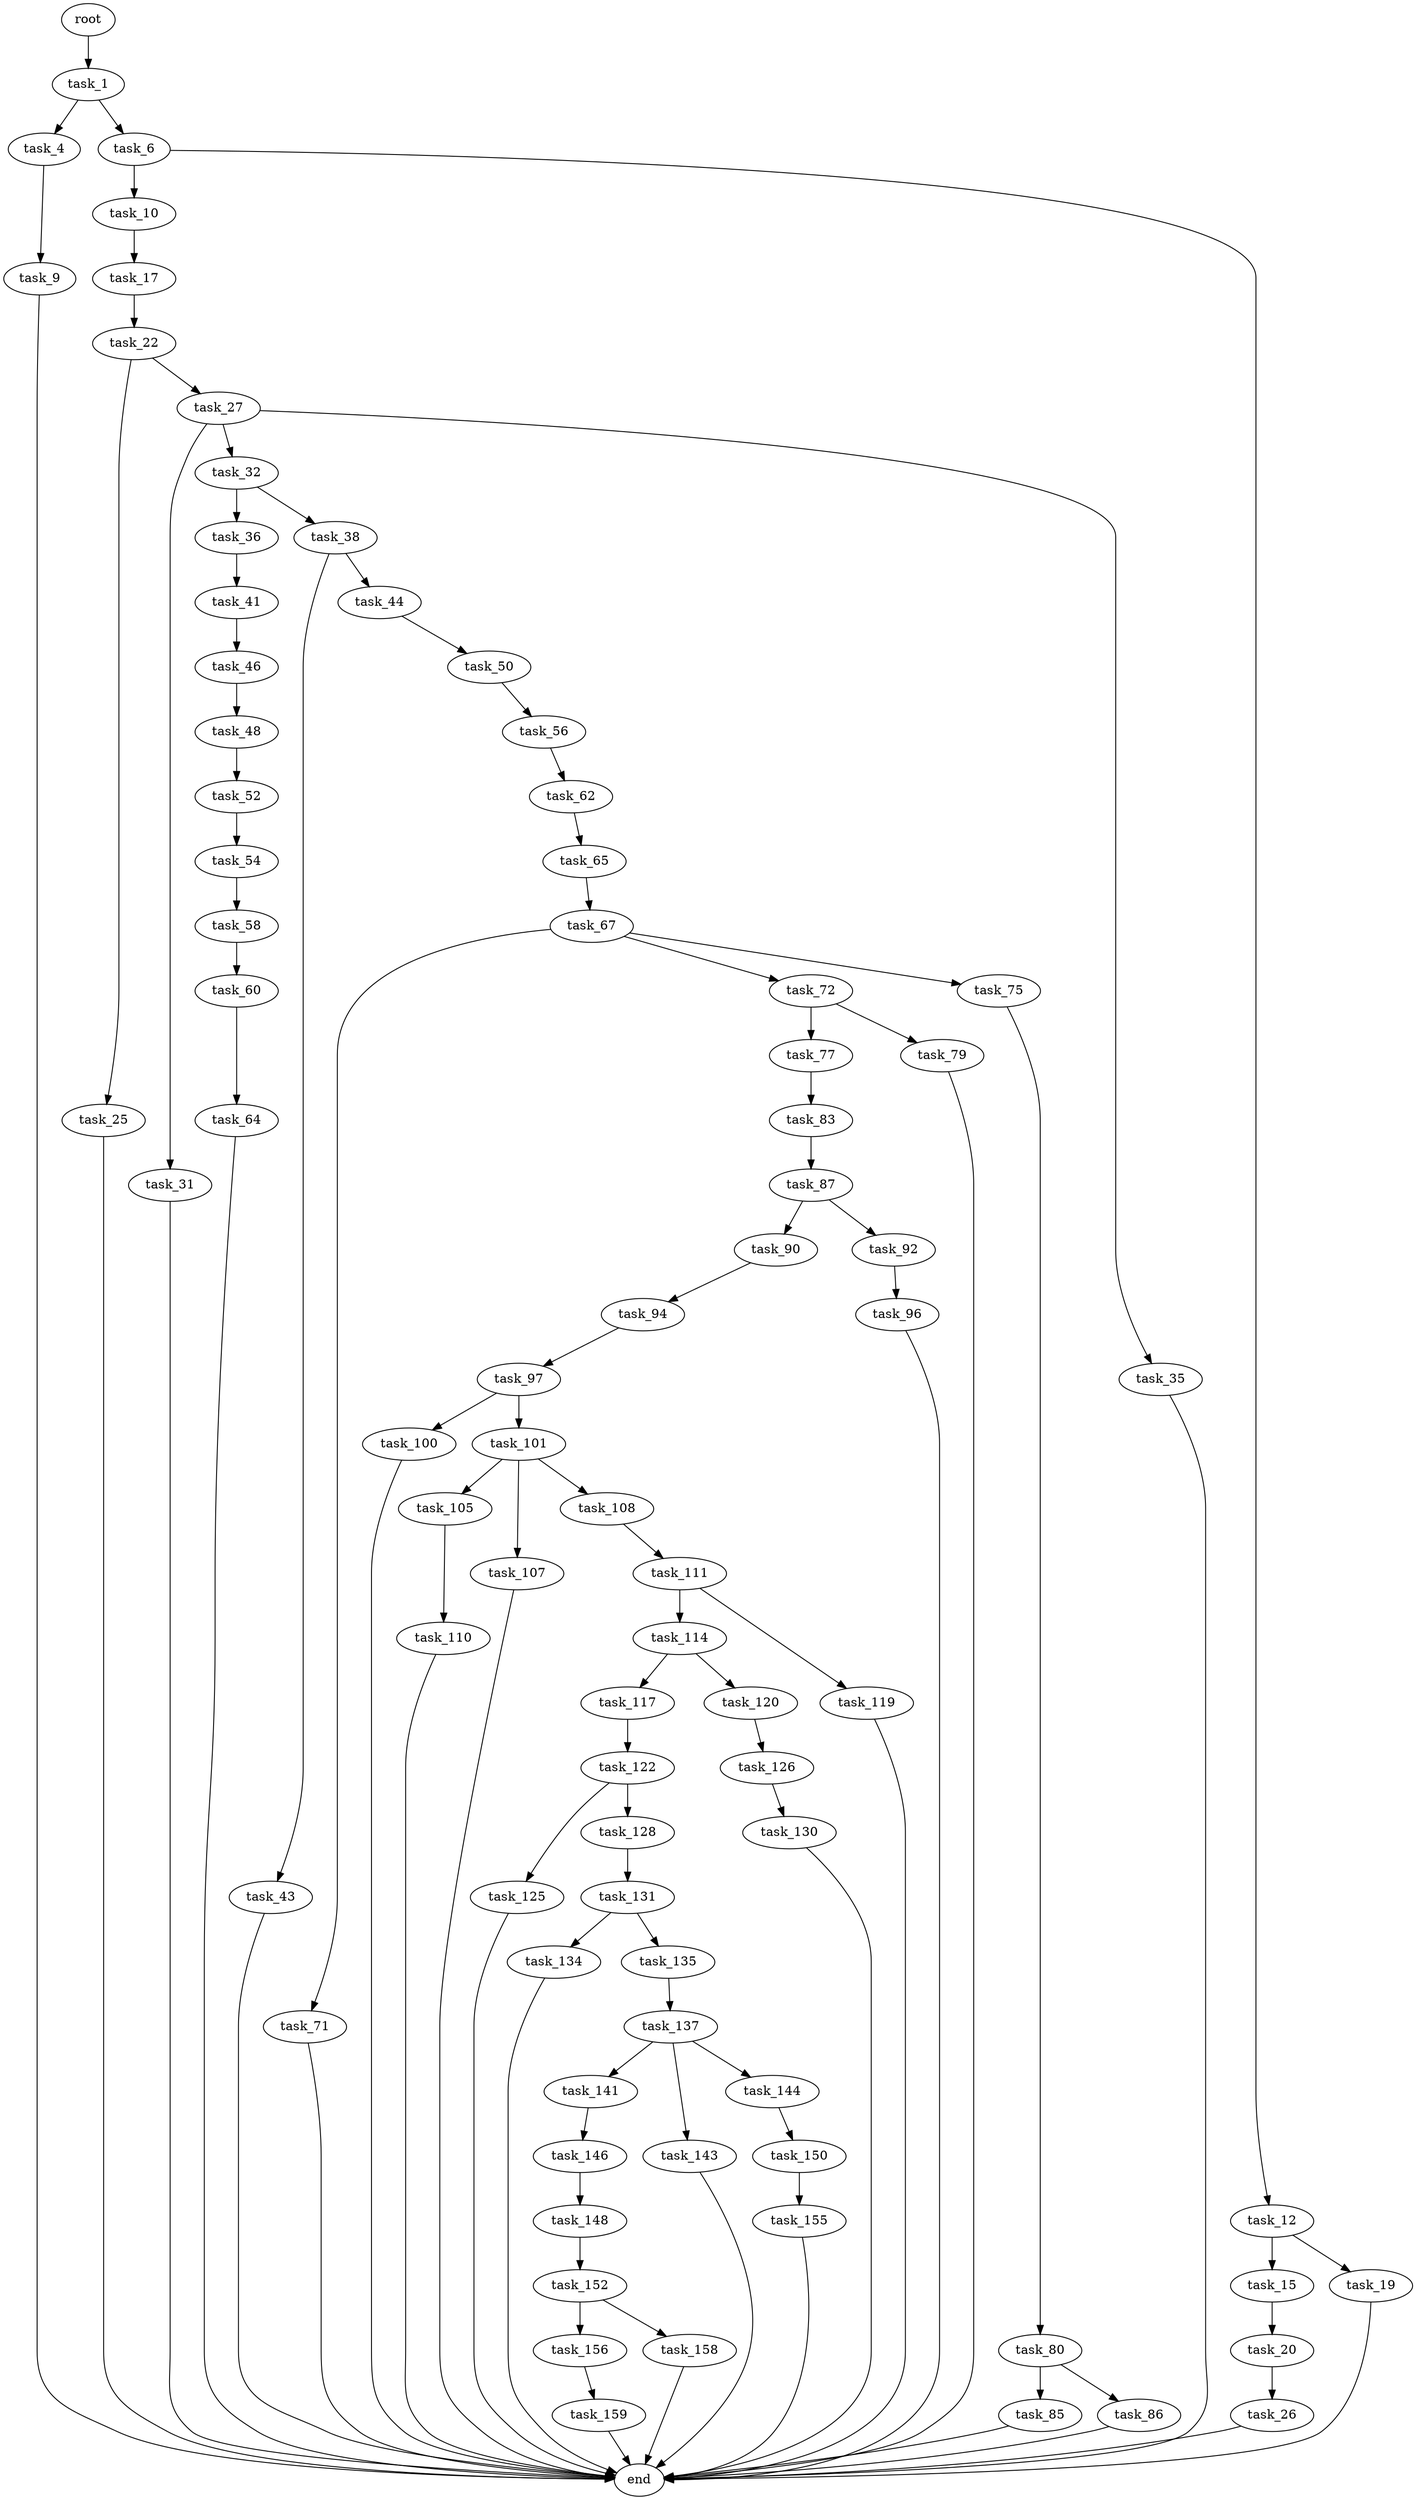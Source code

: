 digraph G {
  root [size="0.000000"];
  task_1 [size="8203338224.000000"];
  task_4 [size="1073741824000.000000"];
  task_6 [size="468758873046.000000"];
  task_9 [size="7605638496.000000"];
  task_10 [size="937660680.000000"];
  task_12 [size="41500871494.000000"];
  end [size="0.000000"];
  task_17 [size="231928233984.000000"];
  task_15 [size="27533478382.000000"];
  task_19 [size="6096021348.000000"];
  task_20 [size="325807475684.000000"];
  task_22 [size="397551353531.000000"];
  task_26 [size="782757789696.000000"];
  task_25 [size="403802765654.000000"];
  task_27 [size="25770625578.000000"];
  task_31 [size="933916600.000000"];
  task_32 [size="134217728000.000000"];
  task_35 [size="1752136065.000000"];
  task_36 [size="24624075979.000000"];
  task_38 [size="45067497788.000000"];
  task_41 [size="782757789696.000000"];
  task_43 [size="266159147846.000000"];
  task_44 [size="13445547816.000000"];
  task_46 [size="425522109763.000000"];
  task_50 [size="564404149427.000000"];
  task_48 [size="8340955998.000000"];
  task_52 [size="134217728000.000000"];
  task_56 [size="368293445632.000000"];
  task_54 [size="211656473561.000000"];
  task_58 [size="231928233984.000000"];
  task_62 [size="231928233984.000000"];
  task_60 [size="34000029536.000000"];
  task_64 [size="10980926408.000000"];
  task_65 [size="98269804073.000000"];
  task_67 [size="28991029248.000000"];
  task_71 [size="1229252002958.000000"];
  task_72 [size="1211928008.000000"];
  task_75 [size="5907562378.000000"];
  task_77 [size="423794437298.000000"];
  task_79 [size="250787249908.000000"];
  task_80 [size="28765244688.000000"];
  task_83 [size="228734445549.000000"];
  task_85 [size="23846948790.000000"];
  task_86 [size="72129598753.000000"];
  task_87 [size="692870242737.000000"];
  task_90 [size="161899347114.000000"];
  task_92 [size="1761055406.000000"];
  task_94 [size="15831617302.000000"];
  task_96 [size="25750782054.000000"];
  task_97 [size="68719476736.000000"];
  task_100 [size="2678278645.000000"];
  task_101 [size="134217728000.000000"];
  task_105 [size="16169579162.000000"];
  task_107 [size="134217728000.000000"];
  task_108 [size="35232248397.000000"];
  task_110 [size="96754351305.000000"];
  task_111 [size="469129828180.000000"];
  task_114 [size="936532219566.000000"];
  task_119 [size="305930948979.000000"];
  task_117 [size="19376732722.000000"];
  task_120 [size="770287750336.000000"];
  task_122 [size="21615066186.000000"];
  task_126 [size="1073741824000.000000"];
  task_125 [size="1073741824000.000000"];
  task_128 [size="10988072884.000000"];
  task_130 [size="90994716387.000000"];
  task_131 [size="10647886902.000000"];
  task_134 [size="99670516802.000000"];
  task_135 [size="376108837057.000000"];
  task_137 [size="148912055585.000000"];
  task_141 [size="68719476736.000000"];
  task_143 [size="3648674850.000000"];
  task_144 [size="108314026992.000000"];
  task_146 [size="28991029248.000000"];
  task_150 [size="68719476736.000000"];
  task_148 [size="2347727772.000000"];
  task_152 [size="31573741364.000000"];
  task_155 [size="5870488281.000000"];
  task_156 [size="7474444419.000000"];
  task_158 [size="32073082624.000000"];
  task_159 [size="2345198818.000000"];

  root -> task_1 [size="1.000000"];
  task_1 -> task_4 [size="134217728.000000"];
  task_1 -> task_6 [size="134217728.000000"];
  task_4 -> task_9 [size="838860800.000000"];
  task_6 -> task_10 [size="838860800.000000"];
  task_6 -> task_12 [size="838860800.000000"];
  task_9 -> end [size="1.000000"];
  task_10 -> task_17 [size="33554432.000000"];
  task_12 -> task_15 [size="33554432.000000"];
  task_12 -> task_19 [size="33554432.000000"];
  task_17 -> task_22 [size="301989888.000000"];
  task_15 -> task_20 [size="536870912.000000"];
  task_19 -> end [size="1.000000"];
  task_20 -> task_26 [size="679477248.000000"];
  task_22 -> task_25 [size="301989888.000000"];
  task_22 -> task_27 [size="301989888.000000"];
  task_26 -> end [size="1.000000"];
  task_25 -> end [size="1.000000"];
  task_27 -> task_31 [size="33554432.000000"];
  task_27 -> task_32 [size="33554432.000000"];
  task_27 -> task_35 [size="33554432.000000"];
  task_31 -> end [size="1.000000"];
  task_32 -> task_36 [size="209715200.000000"];
  task_32 -> task_38 [size="209715200.000000"];
  task_35 -> end [size="1.000000"];
  task_36 -> task_41 [size="411041792.000000"];
  task_38 -> task_43 [size="33554432.000000"];
  task_38 -> task_44 [size="33554432.000000"];
  task_41 -> task_46 [size="679477248.000000"];
  task_43 -> end [size="1.000000"];
  task_44 -> task_50 [size="301989888.000000"];
  task_46 -> task_48 [size="301989888.000000"];
  task_50 -> task_56 [size="411041792.000000"];
  task_48 -> task_52 [size="134217728.000000"];
  task_52 -> task_54 [size="209715200.000000"];
  task_56 -> task_62 [size="411041792.000000"];
  task_54 -> task_58 [size="209715200.000000"];
  task_58 -> task_60 [size="301989888.000000"];
  task_62 -> task_65 [size="301989888.000000"];
  task_60 -> task_64 [size="536870912.000000"];
  task_64 -> end [size="1.000000"];
  task_65 -> task_67 [size="209715200.000000"];
  task_67 -> task_71 [size="75497472.000000"];
  task_67 -> task_72 [size="75497472.000000"];
  task_67 -> task_75 [size="75497472.000000"];
  task_71 -> end [size="1.000000"];
  task_72 -> task_77 [size="134217728.000000"];
  task_72 -> task_79 [size="134217728.000000"];
  task_75 -> task_80 [size="134217728.000000"];
  task_77 -> task_83 [size="411041792.000000"];
  task_79 -> end [size="1.000000"];
  task_80 -> task_85 [size="679477248.000000"];
  task_80 -> task_86 [size="679477248.000000"];
  task_83 -> task_87 [size="209715200.000000"];
  task_85 -> end [size="1.000000"];
  task_86 -> end [size="1.000000"];
  task_87 -> task_90 [size="838860800.000000"];
  task_87 -> task_92 [size="838860800.000000"];
  task_90 -> task_94 [size="301989888.000000"];
  task_92 -> task_96 [size="75497472.000000"];
  task_94 -> task_97 [size="411041792.000000"];
  task_96 -> end [size="1.000000"];
  task_97 -> task_100 [size="134217728.000000"];
  task_97 -> task_101 [size="134217728.000000"];
  task_100 -> end [size="1.000000"];
  task_101 -> task_105 [size="209715200.000000"];
  task_101 -> task_107 [size="209715200.000000"];
  task_101 -> task_108 [size="209715200.000000"];
  task_105 -> task_110 [size="33554432.000000"];
  task_107 -> end [size="1.000000"];
  task_108 -> task_111 [size="679477248.000000"];
  task_110 -> end [size="1.000000"];
  task_111 -> task_114 [size="536870912.000000"];
  task_111 -> task_119 [size="536870912.000000"];
  task_114 -> task_117 [size="679477248.000000"];
  task_114 -> task_120 [size="679477248.000000"];
  task_119 -> end [size="1.000000"];
  task_117 -> task_122 [size="536870912.000000"];
  task_120 -> task_126 [size="536870912.000000"];
  task_122 -> task_125 [size="679477248.000000"];
  task_122 -> task_128 [size="679477248.000000"];
  task_126 -> task_130 [size="838860800.000000"];
  task_125 -> end [size="1.000000"];
  task_128 -> task_131 [size="838860800.000000"];
  task_130 -> end [size="1.000000"];
  task_131 -> task_134 [size="209715200.000000"];
  task_131 -> task_135 [size="209715200.000000"];
  task_134 -> end [size="1.000000"];
  task_135 -> task_137 [size="411041792.000000"];
  task_137 -> task_141 [size="411041792.000000"];
  task_137 -> task_143 [size="411041792.000000"];
  task_137 -> task_144 [size="411041792.000000"];
  task_141 -> task_146 [size="134217728.000000"];
  task_143 -> end [size="1.000000"];
  task_144 -> task_150 [size="134217728.000000"];
  task_146 -> task_148 [size="75497472.000000"];
  task_150 -> task_155 [size="134217728.000000"];
  task_148 -> task_152 [size="75497472.000000"];
  task_152 -> task_156 [size="536870912.000000"];
  task_152 -> task_158 [size="536870912.000000"];
  task_155 -> end [size="1.000000"];
  task_156 -> task_159 [size="301989888.000000"];
  task_158 -> end [size="1.000000"];
  task_159 -> end [size="1.000000"];
}
